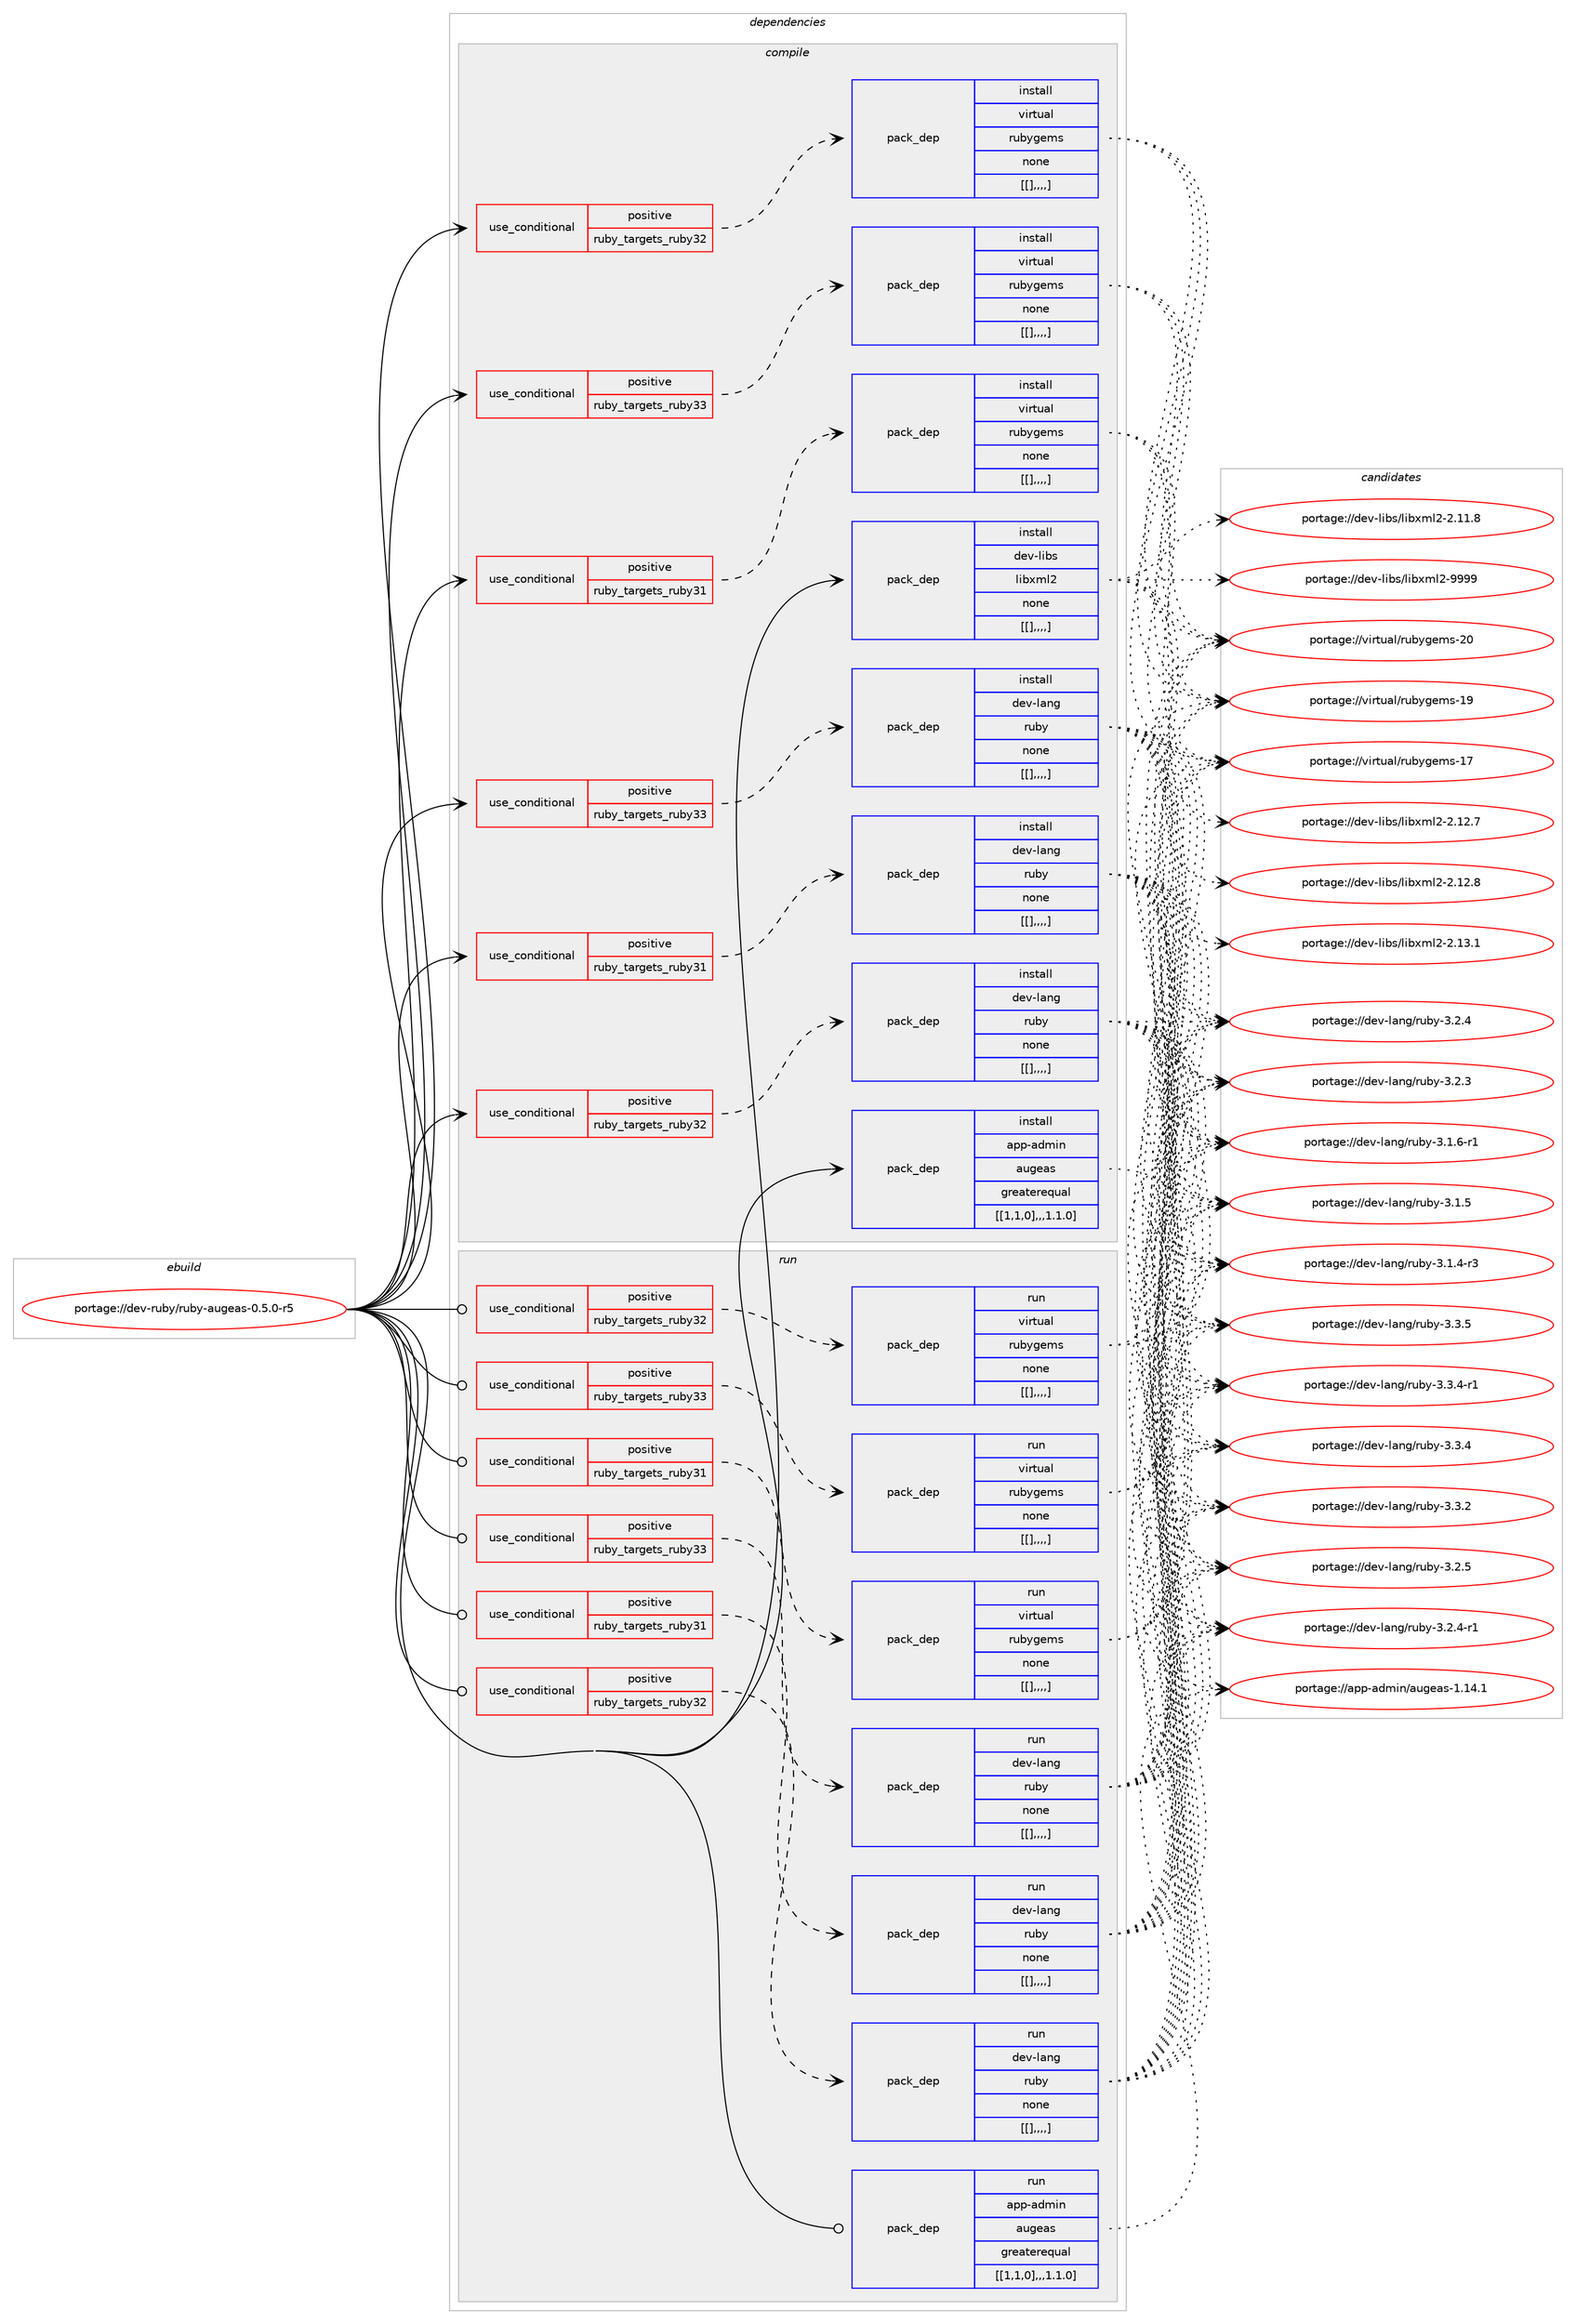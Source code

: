 digraph prolog {

# *************
# Graph options
# *************

newrank=true;
concentrate=true;
compound=true;
graph [rankdir=LR,fontname=Helvetica,fontsize=10,ranksep=1.5];#, ranksep=2.5, nodesep=0.2];
edge  [arrowhead=vee];
node  [fontname=Helvetica,fontsize=10];

# **********
# The ebuild
# **********

subgraph cluster_leftcol {
color=gray;
label=<<i>ebuild</i>>;
id [label="portage://dev-ruby/ruby-augeas-0.5.0-r5", color=red, width=4, href="../dev-ruby/ruby-augeas-0.5.0-r5.svg"];
}

# ****************
# The dependencies
# ****************

subgraph cluster_midcol {
color=gray;
label=<<i>dependencies</i>>;
subgraph cluster_compile {
fillcolor="#eeeeee";
style=filled;
label=<<i>compile</i>>;
subgraph cond59490 {
dependency211364 [label=<<TABLE BORDER="0" CELLBORDER="1" CELLSPACING="0" CELLPADDING="4"><TR><TD ROWSPAN="3" CELLPADDING="10">use_conditional</TD></TR><TR><TD>positive</TD></TR><TR><TD>ruby_targets_ruby31</TD></TR></TABLE>>, shape=none, color=red];
subgraph pack150392 {
dependency211383 [label=<<TABLE BORDER="0" CELLBORDER="1" CELLSPACING="0" CELLPADDING="4" WIDTH="220"><TR><TD ROWSPAN="6" CELLPADDING="30">pack_dep</TD></TR><TR><TD WIDTH="110">install</TD></TR><TR><TD>dev-lang</TD></TR><TR><TD>ruby</TD></TR><TR><TD>none</TD></TR><TR><TD>[[],,,,]</TD></TR></TABLE>>, shape=none, color=blue];
}
dependency211364:e -> dependency211383:w [weight=20,style="dashed",arrowhead="vee"];
}
id:e -> dependency211364:w [weight=20,style="solid",arrowhead="vee"];
subgraph cond59552 {
dependency211444 [label=<<TABLE BORDER="0" CELLBORDER="1" CELLSPACING="0" CELLPADDING="4"><TR><TD ROWSPAN="3" CELLPADDING="10">use_conditional</TD></TR><TR><TD>positive</TD></TR><TR><TD>ruby_targets_ruby31</TD></TR></TABLE>>, shape=none, color=red];
subgraph pack150434 {
dependency211527 [label=<<TABLE BORDER="0" CELLBORDER="1" CELLSPACING="0" CELLPADDING="4" WIDTH="220"><TR><TD ROWSPAN="6" CELLPADDING="30">pack_dep</TD></TR><TR><TD WIDTH="110">install</TD></TR><TR><TD>virtual</TD></TR><TR><TD>rubygems</TD></TR><TR><TD>none</TD></TR><TR><TD>[[],,,,]</TD></TR></TABLE>>, shape=none, color=blue];
}
dependency211444:e -> dependency211527:w [weight=20,style="dashed",arrowhead="vee"];
}
id:e -> dependency211444:w [weight=20,style="solid",arrowhead="vee"];
subgraph cond59602 {
dependency211556 [label=<<TABLE BORDER="0" CELLBORDER="1" CELLSPACING="0" CELLPADDING="4"><TR><TD ROWSPAN="3" CELLPADDING="10">use_conditional</TD></TR><TR><TD>positive</TD></TR><TR><TD>ruby_targets_ruby32</TD></TR></TABLE>>, shape=none, color=red];
subgraph pack150494 {
dependency211628 [label=<<TABLE BORDER="0" CELLBORDER="1" CELLSPACING="0" CELLPADDING="4" WIDTH="220"><TR><TD ROWSPAN="6" CELLPADDING="30">pack_dep</TD></TR><TR><TD WIDTH="110">install</TD></TR><TR><TD>dev-lang</TD></TR><TR><TD>ruby</TD></TR><TR><TD>none</TD></TR><TR><TD>[[],,,,]</TD></TR></TABLE>>, shape=none, color=blue];
}
dependency211556:e -> dependency211628:w [weight=20,style="dashed",arrowhead="vee"];
}
id:e -> dependency211556:w [weight=20,style="solid",arrowhead="vee"];
subgraph cond59653 {
dependency211701 [label=<<TABLE BORDER="0" CELLBORDER="1" CELLSPACING="0" CELLPADDING="4"><TR><TD ROWSPAN="3" CELLPADDING="10">use_conditional</TD></TR><TR><TD>positive</TD></TR><TR><TD>ruby_targets_ruby32</TD></TR></TABLE>>, shape=none, color=red];
subgraph pack150570 {
dependency211744 [label=<<TABLE BORDER="0" CELLBORDER="1" CELLSPACING="0" CELLPADDING="4" WIDTH="220"><TR><TD ROWSPAN="6" CELLPADDING="30">pack_dep</TD></TR><TR><TD WIDTH="110">install</TD></TR><TR><TD>virtual</TD></TR><TR><TD>rubygems</TD></TR><TR><TD>none</TD></TR><TR><TD>[[],,,,]</TD></TR></TABLE>>, shape=none, color=blue];
}
dependency211701:e -> dependency211744:w [weight=20,style="dashed",arrowhead="vee"];
}
id:e -> dependency211701:w [weight=20,style="solid",arrowhead="vee"];
subgraph cond59701 {
dependency211792 [label=<<TABLE BORDER="0" CELLBORDER="1" CELLSPACING="0" CELLPADDING="4"><TR><TD ROWSPAN="3" CELLPADDING="10">use_conditional</TD></TR><TR><TD>positive</TD></TR><TR><TD>ruby_targets_ruby33</TD></TR></TABLE>>, shape=none, color=red];
subgraph pack150644 {
dependency211833 [label=<<TABLE BORDER="0" CELLBORDER="1" CELLSPACING="0" CELLPADDING="4" WIDTH="220"><TR><TD ROWSPAN="6" CELLPADDING="30">pack_dep</TD></TR><TR><TD WIDTH="110">install</TD></TR><TR><TD>dev-lang</TD></TR><TR><TD>ruby</TD></TR><TR><TD>none</TD></TR><TR><TD>[[],,,,]</TD></TR></TABLE>>, shape=none, color=blue];
}
dependency211792:e -> dependency211833:w [weight=20,style="dashed",arrowhead="vee"];
}
id:e -> dependency211792:w [weight=20,style="solid",arrowhead="vee"];
subgraph cond59732 {
dependency211837 [label=<<TABLE BORDER="0" CELLBORDER="1" CELLSPACING="0" CELLPADDING="4"><TR><TD ROWSPAN="3" CELLPADDING="10">use_conditional</TD></TR><TR><TD>positive</TD></TR><TR><TD>ruby_targets_ruby33</TD></TR></TABLE>>, shape=none, color=red];
subgraph pack150672 {
dependency211875 [label=<<TABLE BORDER="0" CELLBORDER="1" CELLSPACING="0" CELLPADDING="4" WIDTH="220"><TR><TD ROWSPAN="6" CELLPADDING="30">pack_dep</TD></TR><TR><TD WIDTH="110">install</TD></TR><TR><TD>virtual</TD></TR><TR><TD>rubygems</TD></TR><TR><TD>none</TD></TR><TR><TD>[[],,,,]</TD></TR></TABLE>>, shape=none, color=blue];
}
dependency211837:e -> dependency211875:w [weight=20,style="dashed",arrowhead="vee"];
}
id:e -> dependency211837:w [weight=20,style="solid",arrowhead="vee"];
subgraph pack150713 {
dependency211952 [label=<<TABLE BORDER="0" CELLBORDER="1" CELLSPACING="0" CELLPADDING="4" WIDTH="220"><TR><TD ROWSPAN="6" CELLPADDING="30">pack_dep</TD></TR><TR><TD WIDTH="110">install</TD></TR><TR><TD>app-admin</TD></TR><TR><TD>augeas</TD></TR><TR><TD>greaterequal</TD></TR><TR><TD>[[1,1,0],,,1.1.0]</TD></TR></TABLE>>, shape=none, color=blue];
}
id:e -> dependency211952:w [weight=20,style="solid",arrowhead="vee"];
subgraph pack150717 {
dependency211957 [label=<<TABLE BORDER="0" CELLBORDER="1" CELLSPACING="0" CELLPADDING="4" WIDTH="220"><TR><TD ROWSPAN="6" CELLPADDING="30">pack_dep</TD></TR><TR><TD WIDTH="110">install</TD></TR><TR><TD>dev-libs</TD></TR><TR><TD>libxml2</TD></TR><TR><TD>none</TD></TR><TR><TD>[[],,,,]</TD></TR></TABLE>>, shape=none, color=blue];
}
id:e -> dependency211957:w [weight=20,style="solid",arrowhead="vee"];
}
subgraph cluster_compileandrun {
fillcolor="#eeeeee";
style=filled;
label=<<i>compile and run</i>>;
}
subgraph cluster_run {
fillcolor="#eeeeee";
style=filled;
label=<<i>run</i>>;
subgraph cond59779 {
dependency211975 [label=<<TABLE BORDER="0" CELLBORDER="1" CELLSPACING="0" CELLPADDING="4"><TR><TD ROWSPAN="3" CELLPADDING="10">use_conditional</TD></TR><TR><TD>positive</TD></TR><TR><TD>ruby_targets_ruby31</TD></TR></TABLE>>, shape=none, color=red];
subgraph pack150725 {
dependency211981 [label=<<TABLE BORDER="0" CELLBORDER="1" CELLSPACING="0" CELLPADDING="4" WIDTH="220"><TR><TD ROWSPAN="6" CELLPADDING="30">pack_dep</TD></TR><TR><TD WIDTH="110">run</TD></TR><TR><TD>dev-lang</TD></TR><TR><TD>ruby</TD></TR><TR><TD>none</TD></TR><TR><TD>[[],,,,]</TD></TR></TABLE>>, shape=none, color=blue];
}
dependency211975:e -> dependency211981:w [weight=20,style="dashed",arrowhead="vee"];
}
id:e -> dependency211975:w [weight=20,style="solid",arrowhead="odot"];
subgraph cond59813 {
dependency212062 [label=<<TABLE BORDER="0" CELLBORDER="1" CELLSPACING="0" CELLPADDING="4"><TR><TD ROWSPAN="3" CELLPADDING="10">use_conditional</TD></TR><TR><TD>positive</TD></TR><TR><TD>ruby_targets_ruby31</TD></TR></TABLE>>, shape=none, color=red];
subgraph pack150802 {
dependency212141 [label=<<TABLE BORDER="0" CELLBORDER="1" CELLSPACING="0" CELLPADDING="4" WIDTH="220"><TR><TD ROWSPAN="6" CELLPADDING="30">pack_dep</TD></TR><TR><TD WIDTH="110">run</TD></TR><TR><TD>virtual</TD></TR><TR><TD>rubygems</TD></TR><TR><TD>none</TD></TR><TR><TD>[[],,,,]</TD></TR></TABLE>>, shape=none, color=blue];
}
dependency212062:e -> dependency212141:w [weight=20,style="dashed",arrowhead="vee"];
}
id:e -> dependency212062:w [weight=20,style="solid",arrowhead="odot"];
subgraph cond59860 {
dependency212146 [label=<<TABLE BORDER="0" CELLBORDER="1" CELLSPACING="0" CELLPADDING="4"><TR><TD ROWSPAN="3" CELLPADDING="10">use_conditional</TD></TR><TR><TD>positive</TD></TR><TR><TD>ruby_targets_ruby32</TD></TR></TABLE>>, shape=none, color=red];
subgraph pack150834 {
dependency212202 [label=<<TABLE BORDER="0" CELLBORDER="1" CELLSPACING="0" CELLPADDING="4" WIDTH="220"><TR><TD ROWSPAN="6" CELLPADDING="30">pack_dep</TD></TR><TR><TD WIDTH="110">run</TD></TR><TR><TD>dev-lang</TD></TR><TR><TD>ruby</TD></TR><TR><TD>none</TD></TR><TR><TD>[[],,,,]</TD></TR></TABLE>>, shape=none, color=blue];
}
dependency212146:e -> dependency212202:w [weight=20,style="dashed",arrowhead="vee"];
}
id:e -> dependency212146:w [weight=20,style="solid",arrowhead="odot"];
subgraph cond59885 {
dependency212205 [label=<<TABLE BORDER="0" CELLBORDER="1" CELLSPACING="0" CELLPADDING="4"><TR><TD ROWSPAN="3" CELLPADDING="10">use_conditional</TD></TR><TR><TD>positive</TD></TR><TR><TD>ruby_targets_ruby32</TD></TR></TABLE>>, shape=none, color=red];
subgraph pack150861 {
dependency212228 [label=<<TABLE BORDER="0" CELLBORDER="1" CELLSPACING="0" CELLPADDING="4" WIDTH="220"><TR><TD ROWSPAN="6" CELLPADDING="30">pack_dep</TD></TR><TR><TD WIDTH="110">run</TD></TR><TR><TD>virtual</TD></TR><TR><TD>rubygems</TD></TR><TR><TD>none</TD></TR><TR><TD>[[],,,,]</TD></TR></TABLE>>, shape=none, color=blue];
}
dependency212205:e -> dependency212228:w [weight=20,style="dashed",arrowhead="vee"];
}
id:e -> dependency212205:w [weight=20,style="solid",arrowhead="odot"];
subgraph cond59901 {
dependency212246 [label=<<TABLE BORDER="0" CELLBORDER="1" CELLSPACING="0" CELLPADDING="4"><TR><TD ROWSPAN="3" CELLPADDING="10">use_conditional</TD></TR><TR><TD>positive</TD></TR><TR><TD>ruby_targets_ruby33</TD></TR></TABLE>>, shape=none, color=red];
subgraph pack150887 {
dependency212290 [label=<<TABLE BORDER="0" CELLBORDER="1" CELLSPACING="0" CELLPADDING="4" WIDTH="220"><TR><TD ROWSPAN="6" CELLPADDING="30">pack_dep</TD></TR><TR><TD WIDTH="110">run</TD></TR><TR><TD>dev-lang</TD></TR><TR><TD>ruby</TD></TR><TR><TD>none</TD></TR><TR><TD>[[],,,,]</TD></TR></TABLE>>, shape=none, color=blue];
}
dependency212246:e -> dependency212290:w [weight=20,style="dashed",arrowhead="vee"];
}
id:e -> dependency212246:w [weight=20,style="solid",arrowhead="odot"];
subgraph cond59922 {
dependency212310 [label=<<TABLE BORDER="0" CELLBORDER="1" CELLSPACING="0" CELLPADDING="4"><TR><TD ROWSPAN="3" CELLPADDING="10">use_conditional</TD></TR><TR><TD>positive</TD></TR><TR><TD>ruby_targets_ruby33</TD></TR></TABLE>>, shape=none, color=red];
subgraph pack150931 {
dependency212351 [label=<<TABLE BORDER="0" CELLBORDER="1" CELLSPACING="0" CELLPADDING="4" WIDTH="220"><TR><TD ROWSPAN="6" CELLPADDING="30">pack_dep</TD></TR><TR><TD WIDTH="110">run</TD></TR><TR><TD>virtual</TD></TR><TR><TD>rubygems</TD></TR><TR><TD>none</TD></TR><TR><TD>[[],,,,]</TD></TR></TABLE>>, shape=none, color=blue];
}
dependency212310:e -> dependency212351:w [weight=20,style="dashed",arrowhead="vee"];
}
id:e -> dependency212310:w [weight=20,style="solid",arrowhead="odot"];
subgraph pack150966 {
dependency212468 [label=<<TABLE BORDER="0" CELLBORDER="1" CELLSPACING="0" CELLPADDING="4" WIDTH="220"><TR><TD ROWSPAN="6" CELLPADDING="30">pack_dep</TD></TR><TR><TD WIDTH="110">run</TD></TR><TR><TD>app-admin</TD></TR><TR><TD>augeas</TD></TR><TR><TD>greaterequal</TD></TR><TR><TD>[[1,1,0],,,1.1.0]</TD></TR></TABLE>>, shape=none, color=blue];
}
id:e -> dependency212468:w [weight=20,style="solid",arrowhead="odot"];
}
}

# **************
# The candidates
# **************

subgraph cluster_choices {
rank=same;
color=gray;
label=<<i>candidates</i>>;

subgraph choice150507 {
color=black;
nodesep=1;
choice10010111845108971101034711411798121455146514653 [label="portage://dev-lang/ruby-3.3.5", color=red, width=4,href="../dev-lang/ruby-3.3.5.svg"];
choice100101118451089711010347114117981214551465146524511449 [label="portage://dev-lang/ruby-3.3.4-r1", color=red, width=4,href="../dev-lang/ruby-3.3.4-r1.svg"];
choice10010111845108971101034711411798121455146514652 [label="portage://dev-lang/ruby-3.3.4", color=red, width=4,href="../dev-lang/ruby-3.3.4.svg"];
choice10010111845108971101034711411798121455146514650 [label="portage://dev-lang/ruby-3.3.2", color=red, width=4,href="../dev-lang/ruby-3.3.2.svg"];
choice10010111845108971101034711411798121455146504653 [label="portage://dev-lang/ruby-3.2.5", color=red, width=4,href="../dev-lang/ruby-3.2.5.svg"];
choice100101118451089711010347114117981214551465046524511449 [label="portage://dev-lang/ruby-3.2.4-r1", color=red, width=4,href="../dev-lang/ruby-3.2.4-r1.svg"];
choice10010111845108971101034711411798121455146504652 [label="portage://dev-lang/ruby-3.2.4", color=red, width=4,href="../dev-lang/ruby-3.2.4.svg"];
choice10010111845108971101034711411798121455146504651 [label="portage://dev-lang/ruby-3.2.3", color=red, width=4,href="../dev-lang/ruby-3.2.3.svg"];
choice100101118451089711010347114117981214551464946544511449 [label="portage://dev-lang/ruby-3.1.6-r1", color=red, width=4,href="../dev-lang/ruby-3.1.6-r1.svg"];
choice10010111845108971101034711411798121455146494653 [label="portage://dev-lang/ruby-3.1.5", color=red, width=4,href="../dev-lang/ruby-3.1.5.svg"];
choice100101118451089711010347114117981214551464946524511451 [label="portage://dev-lang/ruby-3.1.4-r3", color=red, width=4,href="../dev-lang/ruby-3.1.4-r3.svg"];
dependency211383:e -> choice10010111845108971101034711411798121455146514653:w [style=dotted,weight="100"];
dependency211383:e -> choice100101118451089711010347114117981214551465146524511449:w [style=dotted,weight="100"];
dependency211383:e -> choice10010111845108971101034711411798121455146514652:w [style=dotted,weight="100"];
dependency211383:e -> choice10010111845108971101034711411798121455146514650:w [style=dotted,weight="100"];
dependency211383:e -> choice10010111845108971101034711411798121455146504653:w [style=dotted,weight="100"];
dependency211383:e -> choice100101118451089711010347114117981214551465046524511449:w [style=dotted,weight="100"];
dependency211383:e -> choice10010111845108971101034711411798121455146504652:w [style=dotted,weight="100"];
dependency211383:e -> choice10010111845108971101034711411798121455146504651:w [style=dotted,weight="100"];
dependency211383:e -> choice100101118451089711010347114117981214551464946544511449:w [style=dotted,weight="100"];
dependency211383:e -> choice10010111845108971101034711411798121455146494653:w [style=dotted,weight="100"];
dependency211383:e -> choice100101118451089711010347114117981214551464946524511451:w [style=dotted,weight="100"];
}
subgraph choice150512 {
color=black;
nodesep=1;
choice118105114116117971084711411798121103101109115455048 [label="portage://virtual/rubygems-20", color=red, width=4,href="../virtual/rubygems-20.svg"];
choice118105114116117971084711411798121103101109115454957 [label="portage://virtual/rubygems-19", color=red, width=4,href="../virtual/rubygems-19.svg"];
choice118105114116117971084711411798121103101109115454955 [label="portage://virtual/rubygems-17", color=red, width=4,href="../virtual/rubygems-17.svg"];
dependency211527:e -> choice118105114116117971084711411798121103101109115455048:w [style=dotted,weight="100"];
dependency211527:e -> choice118105114116117971084711411798121103101109115454957:w [style=dotted,weight="100"];
dependency211527:e -> choice118105114116117971084711411798121103101109115454955:w [style=dotted,weight="100"];
}
subgraph choice150534 {
color=black;
nodesep=1;
choice10010111845108971101034711411798121455146514653 [label="portage://dev-lang/ruby-3.3.5", color=red, width=4,href="../dev-lang/ruby-3.3.5.svg"];
choice100101118451089711010347114117981214551465146524511449 [label="portage://dev-lang/ruby-3.3.4-r1", color=red, width=4,href="../dev-lang/ruby-3.3.4-r1.svg"];
choice10010111845108971101034711411798121455146514652 [label="portage://dev-lang/ruby-3.3.4", color=red, width=4,href="../dev-lang/ruby-3.3.4.svg"];
choice10010111845108971101034711411798121455146514650 [label="portage://dev-lang/ruby-3.3.2", color=red, width=4,href="../dev-lang/ruby-3.3.2.svg"];
choice10010111845108971101034711411798121455146504653 [label="portage://dev-lang/ruby-3.2.5", color=red, width=4,href="../dev-lang/ruby-3.2.5.svg"];
choice100101118451089711010347114117981214551465046524511449 [label="portage://dev-lang/ruby-3.2.4-r1", color=red, width=4,href="../dev-lang/ruby-3.2.4-r1.svg"];
choice10010111845108971101034711411798121455146504652 [label="portage://dev-lang/ruby-3.2.4", color=red, width=4,href="../dev-lang/ruby-3.2.4.svg"];
choice10010111845108971101034711411798121455146504651 [label="portage://dev-lang/ruby-3.2.3", color=red, width=4,href="../dev-lang/ruby-3.2.3.svg"];
choice100101118451089711010347114117981214551464946544511449 [label="portage://dev-lang/ruby-3.1.6-r1", color=red, width=4,href="../dev-lang/ruby-3.1.6-r1.svg"];
choice10010111845108971101034711411798121455146494653 [label="portage://dev-lang/ruby-3.1.5", color=red, width=4,href="../dev-lang/ruby-3.1.5.svg"];
choice100101118451089711010347114117981214551464946524511451 [label="portage://dev-lang/ruby-3.1.4-r3", color=red, width=4,href="../dev-lang/ruby-3.1.4-r3.svg"];
dependency211628:e -> choice10010111845108971101034711411798121455146514653:w [style=dotted,weight="100"];
dependency211628:e -> choice100101118451089711010347114117981214551465146524511449:w [style=dotted,weight="100"];
dependency211628:e -> choice10010111845108971101034711411798121455146514652:w [style=dotted,weight="100"];
dependency211628:e -> choice10010111845108971101034711411798121455146514650:w [style=dotted,weight="100"];
dependency211628:e -> choice10010111845108971101034711411798121455146504653:w [style=dotted,weight="100"];
dependency211628:e -> choice100101118451089711010347114117981214551465046524511449:w [style=dotted,weight="100"];
dependency211628:e -> choice10010111845108971101034711411798121455146504652:w [style=dotted,weight="100"];
dependency211628:e -> choice10010111845108971101034711411798121455146504651:w [style=dotted,weight="100"];
dependency211628:e -> choice100101118451089711010347114117981214551464946544511449:w [style=dotted,weight="100"];
dependency211628:e -> choice10010111845108971101034711411798121455146494653:w [style=dotted,weight="100"];
dependency211628:e -> choice100101118451089711010347114117981214551464946524511451:w [style=dotted,weight="100"];
}
subgraph choice150561 {
color=black;
nodesep=1;
choice118105114116117971084711411798121103101109115455048 [label="portage://virtual/rubygems-20", color=red, width=4,href="../virtual/rubygems-20.svg"];
choice118105114116117971084711411798121103101109115454957 [label="portage://virtual/rubygems-19", color=red, width=4,href="../virtual/rubygems-19.svg"];
choice118105114116117971084711411798121103101109115454955 [label="portage://virtual/rubygems-17", color=red, width=4,href="../virtual/rubygems-17.svg"];
dependency211744:e -> choice118105114116117971084711411798121103101109115455048:w [style=dotted,weight="100"];
dependency211744:e -> choice118105114116117971084711411798121103101109115454957:w [style=dotted,weight="100"];
dependency211744:e -> choice118105114116117971084711411798121103101109115454955:w [style=dotted,weight="100"];
}
subgraph choice150565 {
color=black;
nodesep=1;
choice10010111845108971101034711411798121455146514653 [label="portage://dev-lang/ruby-3.3.5", color=red, width=4,href="../dev-lang/ruby-3.3.5.svg"];
choice100101118451089711010347114117981214551465146524511449 [label="portage://dev-lang/ruby-3.3.4-r1", color=red, width=4,href="../dev-lang/ruby-3.3.4-r1.svg"];
choice10010111845108971101034711411798121455146514652 [label="portage://dev-lang/ruby-3.3.4", color=red, width=4,href="../dev-lang/ruby-3.3.4.svg"];
choice10010111845108971101034711411798121455146514650 [label="portage://dev-lang/ruby-3.3.2", color=red, width=4,href="../dev-lang/ruby-3.3.2.svg"];
choice10010111845108971101034711411798121455146504653 [label="portage://dev-lang/ruby-3.2.5", color=red, width=4,href="../dev-lang/ruby-3.2.5.svg"];
choice100101118451089711010347114117981214551465046524511449 [label="portage://dev-lang/ruby-3.2.4-r1", color=red, width=4,href="../dev-lang/ruby-3.2.4-r1.svg"];
choice10010111845108971101034711411798121455146504652 [label="portage://dev-lang/ruby-3.2.4", color=red, width=4,href="../dev-lang/ruby-3.2.4.svg"];
choice10010111845108971101034711411798121455146504651 [label="portage://dev-lang/ruby-3.2.3", color=red, width=4,href="../dev-lang/ruby-3.2.3.svg"];
choice100101118451089711010347114117981214551464946544511449 [label="portage://dev-lang/ruby-3.1.6-r1", color=red, width=4,href="../dev-lang/ruby-3.1.6-r1.svg"];
choice10010111845108971101034711411798121455146494653 [label="portage://dev-lang/ruby-3.1.5", color=red, width=4,href="../dev-lang/ruby-3.1.5.svg"];
choice100101118451089711010347114117981214551464946524511451 [label="portage://dev-lang/ruby-3.1.4-r3", color=red, width=4,href="../dev-lang/ruby-3.1.4-r3.svg"];
dependency211833:e -> choice10010111845108971101034711411798121455146514653:w [style=dotted,weight="100"];
dependency211833:e -> choice100101118451089711010347114117981214551465146524511449:w [style=dotted,weight="100"];
dependency211833:e -> choice10010111845108971101034711411798121455146514652:w [style=dotted,weight="100"];
dependency211833:e -> choice10010111845108971101034711411798121455146514650:w [style=dotted,weight="100"];
dependency211833:e -> choice10010111845108971101034711411798121455146504653:w [style=dotted,weight="100"];
dependency211833:e -> choice100101118451089711010347114117981214551465046524511449:w [style=dotted,weight="100"];
dependency211833:e -> choice10010111845108971101034711411798121455146504652:w [style=dotted,weight="100"];
dependency211833:e -> choice10010111845108971101034711411798121455146504651:w [style=dotted,weight="100"];
dependency211833:e -> choice100101118451089711010347114117981214551464946544511449:w [style=dotted,weight="100"];
dependency211833:e -> choice10010111845108971101034711411798121455146494653:w [style=dotted,weight="100"];
dependency211833:e -> choice100101118451089711010347114117981214551464946524511451:w [style=dotted,weight="100"];
}
subgraph choice150576 {
color=black;
nodesep=1;
choice118105114116117971084711411798121103101109115455048 [label="portage://virtual/rubygems-20", color=red, width=4,href="../virtual/rubygems-20.svg"];
choice118105114116117971084711411798121103101109115454957 [label="portage://virtual/rubygems-19", color=red, width=4,href="../virtual/rubygems-19.svg"];
choice118105114116117971084711411798121103101109115454955 [label="portage://virtual/rubygems-17", color=red, width=4,href="../virtual/rubygems-17.svg"];
dependency211875:e -> choice118105114116117971084711411798121103101109115455048:w [style=dotted,weight="100"];
dependency211875:e -> choice118105114116117971084711411798121103101109115454957:w [style=dotted,weight="100"];
dependency211875:e -> choice118105114116117971084711411798121103101109115454955:w [style=dotted,weight="100"];
}
subgraph choice150577 {
color=black;
nodesep=1;
choice97112112459710010910511047971171031019711545494649524649 [label="portage://app-admin/augeas-1.14.1", color=red, width=4,href="../app-admin/augeas-1.14.1.svg"];
dependency211952:e -> choice97112112459710010910511047971171031019711545494649524649:w [style=dotted,weight="100"];
}
subgraph choice150580 {
color=black;
nodesep=1;
choice10010111845108105981154710810598120109108504557575757 [label="portage://dev-libs/libxml2-9999", color=red, width=4,href="../dev-libs/libxml2-9999.svg"];
choice100101118451081059811547108105981201091085045504649514649 [label="portage://dev-libs/libxml2-2.13.1", color=red, width=4,href="../dev-libs/libxml2-2.13.1.svg"];
choice100101118451081059811547108105981201091085045504649504656 [label="portage://dev-libs/libxml2-2.12.8", color=red, width=4,href="../dev-libs/libxml2-2.12.8.svg"];
choice100101118451081059811547108105981201091085045504649504655 [label="portage://dev-libs/libxml2-2.12.7", color=red, width=4,href="../dev-libs/libxml2-2.12.7.svg"];
choice100101118451081059811547108105981201091085045504649494656 [label="portage://dev-libs/libxml2-2.11.8", color=red, width=4,href="../dev-libs/libxml2-2.11.8.svg"];
dependency211957:e -> choice10010111845108105981154710810598120109108504557575757:w [style=dotted,weight="100"];
dependency211957:e -> choice100101118451081059811547108105981201091085045504649514649:w [style=dotted,weight="100"];
dependency211957:e -> choice100101118451081059811547108105981201091085045504649504656:w [style=dotted,weight="100"];
dependency211957:e -> choice100101118451081059811547108105981201091085045504649504655:w [style=dotted,weight="100"];
dependency211957:e -> choice100101118451081059811547108105981201091085045504649494656:w [style=dotted,weight="100"];
}
subgraph choice150606 {
color=black;
nodesep=1;
choice10010111845108971101034711411798121455146514653 [label="portage://dev-lang/ruby-3.3.5", color=red, width=4,href="../dev-lang/ruby-3.3.5.svg"];
choice100101118451089711010347114117981214551465146524511449 [label="portage://dev-lang/ruby-3.3.4-r1", color=red, width=4,href="../dev-lang/ruby-3.3.4-r1.svg"];
choice10010111845108971101034711411798121455146514652 [label="portage://dev-lang/ruby-3.3.4", color=red, width=4,href="../dev-lang/ruby-3.3.4.svg"];
choice10010111845108971101034711411798121455146514650 [label="portage://dev-lang/ruby-3.3.2", color=red, width=4,href="../dev-lang/ruby-3.3.2.svg"];
choice10010111845108971101034711411798121455146504653 [label="portage://dev-lang/ruby-3.2.5", color=red, width=4,href="../dev-lang/ruby-3.2.5.svg"];
choice100101118451089711010347114117981214551465046524511449 [label="portage://dev-lang/ruby-3.2.4-r1", color=red, width=4,href="../dev-lang/ruby-3.2.4-r1.svg"];
choice10010111845108971101034711411798121455146504652 [label="portage://dev-lang/ruby-3.2.4", color=red, width=4,href="../dev-lang/ruby-3.2.4.svg"];
choice10010111845108971101034711411798121455146504651 [label="portage://dev-lang/ruby-3.2.3", color=red, width=4,href="../dev-lang/ruby-3.2.3.svg"];
choice100101118451089711010347114117981214551464946544511449 [label="portage://dev-lang/ruby-3.1.6-r1", color=red, width=4,href="../dev-lang/ruby-3.1.6-r1.svg"];
choice10010111845108971101034711411798121455146494653 [label="portage://dev-lang/ruby-3.1.5", color=red, width=4,href="../dev-lang/ruby-3.1.5.svg"];
choice100101118451089711010347114117981214551464946524511451 [label="portage://dev-lang/ruby-3.1.4-r3", color=red, width=4,href="../dev-lang/ruby-3.1.4-r3.svg"];
dependency211981:e -> choice10010111845108971101034711411798121455146514653:w [style=dotted,weight="100"];
dependency211981:e -> choice100101118451089711010347114117981214551465146524511449:w [style=dotted,weight="100"];
dependency211981:e -> choice10010111845108971101034711411798121455146514652:w [style=dotted,weight="100"];
dependency211981:e -> choice10010111845108971101034711411798121455146514650:w [style=dotted,weight="100"];
dependency211981:e -> choice10010111845108971101034711411798121455146504653:w [style=dotted,weight="100"];
dependency211981:e -> choice100101118451089711010347114117981214551465046524511449:w [style=dotted,weight="100"];
dependency211981:e -> choice10010111845108971101034711411798121455146504652:w [style=dotted,weight="100"];
dependency211981:e -> choice10010111845108971101034711411798121455146504651:w [style=dotted,weight="100"];
dependency211981:e -> choice100101118451089711010347114117981214551464946544511449:w [style=dotted,weight="100"];
dependency211981:e -> choice10010111845108971101034711411798121455146494653:w [style=dotted,weight="100"];
dependency211981:e -> choice100101118451089711010347114117981214551464946524511451:w [style=dotted,weight="100"];
}
subgraph choice150613 {
color=black;
nodesep=1;
choice118105114116117971084711411798121103101109115455048 [label="portage://virtual/rubygems-20", color=red, width=4,href="../virtual/rubygems-20.svg"];
choice118105114116117971084711411798121103101109115454957 [label="portage://virtual/rubygems-19", color=red, width=4,href="../virtual/rubygems-19.svg"];
choice118105114116117971084711411798121103101109115454955 [label="portage://virtual/rubygems-17", color=red, width=4,href="../virtual/rubygems-17.svg"];
dependency212141:e -> choice118105114116117971084711411798121103101109115455048:w [style=dotted,weight="100"];
dependency212141:e -> choice118105114116117971084711411798121103101109115454957:w [style=dotted,weight="100"];
dependency212141:e -> choice118105114116117971084711411798121103101109115454955:w [style=dotted,weight="100"];
}
subgraph choice150616 {
color=black;
nodesep=1;
choice10010111845108971101034711411798121455146514653 [label="portage://dev-lang/ruby-3.3.5", color=red, width=4,href="../dev-lang/ruby-3.3.5.svg"];
choice100101118451089711010347114117981214551465146524511449 [label="portage://dev-lang/ruby-3.3.4-r1", color=red, width=4,href="../dev-lang/ruby-3.3.4-r1.svg"];
choice10010111845108971101034711411798121455146514652 [label="portage://dev-lang/ruby-3.3.4", color=red, width=4,href="../dev-lang/ruby-3.3.4.svg"];
choice10010111845108971101034711411798121455146514650 [label="portage://dev-lang/ruby-3.3.2", color=red, width=4,href="../dev-lang/ruby-3.3.2.svg"];
choice10010111845108971101034711411798121455146504653 [label="portage://dev-lang/ruby-3.2.5", color=red, width=4,href="../dev-lang/ruby-3.2.5.svg"];
choice100101118451089711010347114117981214551465046524511449 [label="portage://dev-lang/ruby-3.2.4-r1", color=red, width=4,href="../dev-lang/ruby-3.2.4-r1.svg"];
choice10010111845108971101034711411798121455146504652 [label="portage://dev-lang/ruby-3.2.4", color=red, width=4,href="../dev-lang/ruby-3.2.4.svg"];
choice10010111845108971101034711411798121455146504651 [label="portage://dev-lang/ruby-3.2.3", color=red, width=4,href="../dev-lang/ruby-3.2.3.svg"];
choice100101118451089711010347114117981214551464946544511449 [label="portage://dev-lang/ruby-3.1.6-r1", color=red, width=4,href="../dev-lang/ruby-3.1.6-r1.svg"];
choice10010111845108971101034711411798121455146494653 [label="portage://dev-lang/ruby-3.1.5", color=red, width=4,href="../dev-lang/ruby-3.1.5.svg"];
choice100101118451089711010347114117981214551464946524511451 [label="portage://dev-lang/ruby-3.1.4-r3", color=red, width=4,href="../dev-lang/ruby-3.1.4-r3.svg"];
dependency212202:e -> choice10010111845108971101034711411798121455146514653:w [style=dotted,weight="100"];
dependency212202:e -> choice100101118451089711010347114117981214551465146524511449:w [style=dotted,weight="100"];
dependency212202:e -> choice10010111845108971101034711411798121455146514652:w [style=dotted,weight="100"];
dependency212202:e -> choice10010111845108971101034711411798121455146514650:w [style=dotted,weight="100"];
dependency212202:e -> choice10010111845108971101034711411798121455146504653:w [style=dotted,weight="100"];
dependency212202:e -> choice100101118451089711010347114117981214551465046524511449:w [style=dotted,weight="100"];
dependency212202:e -> choice10010111845108971101034711411798121455146504652:w [style=dotted,weight="100"];
dependency212202:e -> choice10010111845108971101034711411798121455146504651:w [style=dotted,weight="100"];
dependency212202:e -> choice100101118451089711010347114117981214551464946544511449:w [style=dotted,weight="100"];
dependency212202:e -> choice10010111845108971101034711411798121455146494653:w [style=dotted,weight="100"];
dependency212202:e -> choice100101118451089711010347114117981214551464946524511451:w [style=dotted,weight="100"];
}
subgraph choice150620 {
color=black;
nodesep=1;
choice118105114116117971084711411798121103101109115455048 [label="portage://virtual/rubygems-20", color=red, width=4,href="../virtual/rubygems-20.svg"];
choice118105114116117971084711411798121103101109115454957 [label="portage://virtual/rubygems-19", color=red, width=4,href="../virtual/rubygems-19.svg"];
choice118105114116117971084711411798121103101109115454955 [label="portage://virtual/rubygems-17", color=red, width=4,href="../virtual/rubygems-17.svg"];
dependency212228:e -> choice118105114116117971084711411798121103101109115455048:w [style=dotted,weight="100"];
dependency212228:e -> choice118105114116117971084711411798121103101109115454957:w [style=dotted,weight="100"];
dependency212228:e -> choice118105114116117971084711411798121103101109115454955:w [style=dotted,weight="100"];
}
subgraph choice150647 {
color=black;
nodesep=1;
choice10010111845108971101034711411798121455146514653 [label="portage://dev-lang/ruby-3.3.5", color=red, width=4,href="../dev-lang/ruby-3.3.5.svg"];
choice100101118451089711010347114117981214551465146524511449 [label="portage://dev-lang/ruby-3.3.4-r1", color=red, width=4,href="../dev-lang/ruby-3.3.4-r1.svg"];
choice10010111845108971101034711411798121455146514652 [label="portage://dev-lang/ruby-3.3.4", color=red, width=4,href="../dev-lang/ruby-3.3.4.svg"];
choice10010111845108971101034711411798121455146514650 [label="portage://dev-lang/ruby-3.3.2", color=red, width=4,href="../dev-lang/ruby-3.3.2.svg"];
choice10010111845108971101034711411798121455146504653 [label="portage://dev-lang/ruby-3.2.5", color=red, width=4,href="../dev-lang/ruby-3.2.5.svg"];
choice100101118451089711010347114117981214551465046524511449 [label="portage://dev-lang/ruby-3.2.4-r1", color=red, width=4,href="../dev-lang/ruby-3.2.4-r1.svg"];
choice10010111845108971101034711411798121455146504652 [label="portage://dev-lang/ruby-3.2.4", color=red, width=4,href="../dev-lang/ruby-3.2.4.svg"];
choice10010111845108971101034711411798121455146504651 [label="portage://dev-lang/ruby-3.2.3", color=red, width=4,href="../dev-lang/ruby-3.2.3.svg"];
choice100101118451089711010347114117981214551464946544511449 [label="portage://dev-lang/ruby-3.1.6-r1", color=red, width=4,href="../dev-lang/ruby-3.1.6-r1.svg"];
choice10010111845108971101034711411798121455146494653 [label="portage://dev-lang/ruby-3.1.5", color=red, width=4,href="../dev-lang/ruby-3.1.5.svg"];
choice100101118451089711010347114117981214551464946524511451 [label="portage://dev-lang/ruby-3.1.4-r3", color=red, width=4,href="../dev-lang/ruby-3.1.4-r3.svg"];
dependency212290:e -> choice10010111845108971101034711411798121455146514653:w [style=dotted,weight="100"];
dependency212290:e -> choice100101118451089711010347114117981214551465146524511449:w [style=dotted,weight="100"];
dependency212290:e -> choice10010111845108971101034711411798121455146514652:w [style=dotted,weight="100"];
dependency212290:e -> choice10010111845108971101034711411798121455146514650:w [style=dotted,weight="100"];
dependency212290:e -> choice10010111845108971101034711411798121455146504653:w [style=dotted,weight="100"];
dependency212290:e -> choice100101118451089711010347114117981214551465046524511449:w [style=dotted,weight="100"];
dependency212290:e -> choice10010111845108971101034711411798121455146504652:w [style=dotted,weight="100"];
dependency212290:e -> choice10010111845108971101034711411798121455146504651:w [style=dotted,weight="100"];
dependency212290:e -> choice100101118451089711010347114117981214551464946544511449:w [style=dotted,weight="100"];
dependency212290:e -> choice10010111845108971101034711411798121455146494653:w [style=dotted,weight="100"];
dependency212290:e -> choice100101118451089711010347114117981214551464946524511451:w [style=dotted,weight="100"];
}
subgraph choice150658 {
color=black;
nodesep=1;
choice118105114116117971084711411798121103101109115455048 [label="portage://virtual/rubygems-20", color=red, width=4,href="../virtual/rubygems-20.svg"];
choice118105114116117971084711411798121103101109115454957 [label="portage://virtual/rubygems-19", color=red, width=4,href="../virtual/rubygems-19.svg"];
choice118105114116117971084711411798121103101109115454955 [label="portage://virtual/rubygems-17", color=red, width=4,href="../virtual/rubygems-17.svg"];
dependency212351:e -> choice118105114116117971084711411798121103101109115455048:w [style=dotted,weight="100"];
dependency212351:e -> choice118105114116117971084711411798121103101109115454957:w [style=dotted,weight="100"];
dependency212351:e -> choice118105114116117971084711411798121103101109115454955:w [style=dotted,weight="100"];
}
subgraph choice150672 {
color=black;
nodesep=1;
choice97112112459710010910511047971171031019711545494649524649 [label="portage://app-admin/augeas-1.14.1", color=red, width=4,href="../app-admin/augeas-1.14.1.svg"];
dependency212468:e -> choice97112112459710010910511047971171031019711545494649524649:w [style=dotted,weight="100"];
}
}

}
